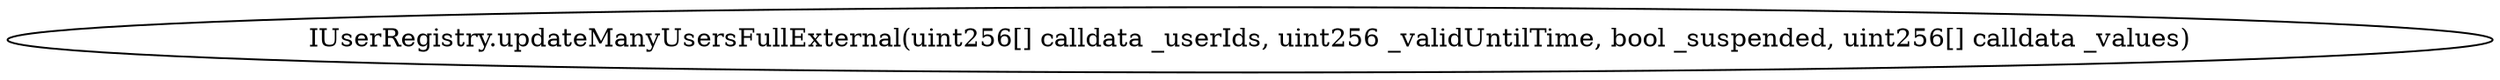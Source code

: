 digraph "" {
	graph [bb="0,0,1143.6,36"];
	node [label="\N"];
	"IUserRegistry.updateManyUsersFullExternal(uint256[] calldata _userIds, uint256 _validUntilTime, bool _suspended, uint256[] calldata _\
values)"	 [height=0.5,
		pos="571.8,18",
		width=15.883];
}
digraph "" {
	graph [bb="0,0,1143.6,36"];
	node [label="\N"];
	"IUserRegistry.updateManyUsersFullExternal(uint256[] calldata _userIds, uint256 _validUntilTime, bool _suspended, uint256[] calldata _\
values)"	 [height=0.5,
		pos="571.8,18",
		width=15.883];
}
digraph "" {
	graph [bb="0,0,1143.6,36"];
	node [label="\N"];
	"IUserRegistry.updateManyUsersFullExternal(uint256[] calldata _userIds, uint256 _validUntilTime, bool _suspended, uint256[] calldata _\
values)"	 [height=0.5,
		pos="571.8,18",
		width=15.883];
}
digraph "" {
	graph [bb="0,0,1143.6,36"];
	node [label="\N"];
	"IUserRegistry.updateManyUsersFullExternal(uint256[] calldata _userIds, uint256 _validUntilTime, bool _suspended, uint256[] calldata _\
values)"	 [height=0.5,
		pos="571.8,18",
		width=15.883];
}
digraph "" {
	graph [bb="0,0,1143.6,36"];
	node [label="\N"];
	"IUserRegistry.updateManyUsersFullExternal(uint256[] calldata _userIds, uint256 _validUntilTime, bool _suspended, uint256[] calldata _\
values)"	 [height=0.5,
		pos="571.8,18",
		width=15.883];
}
